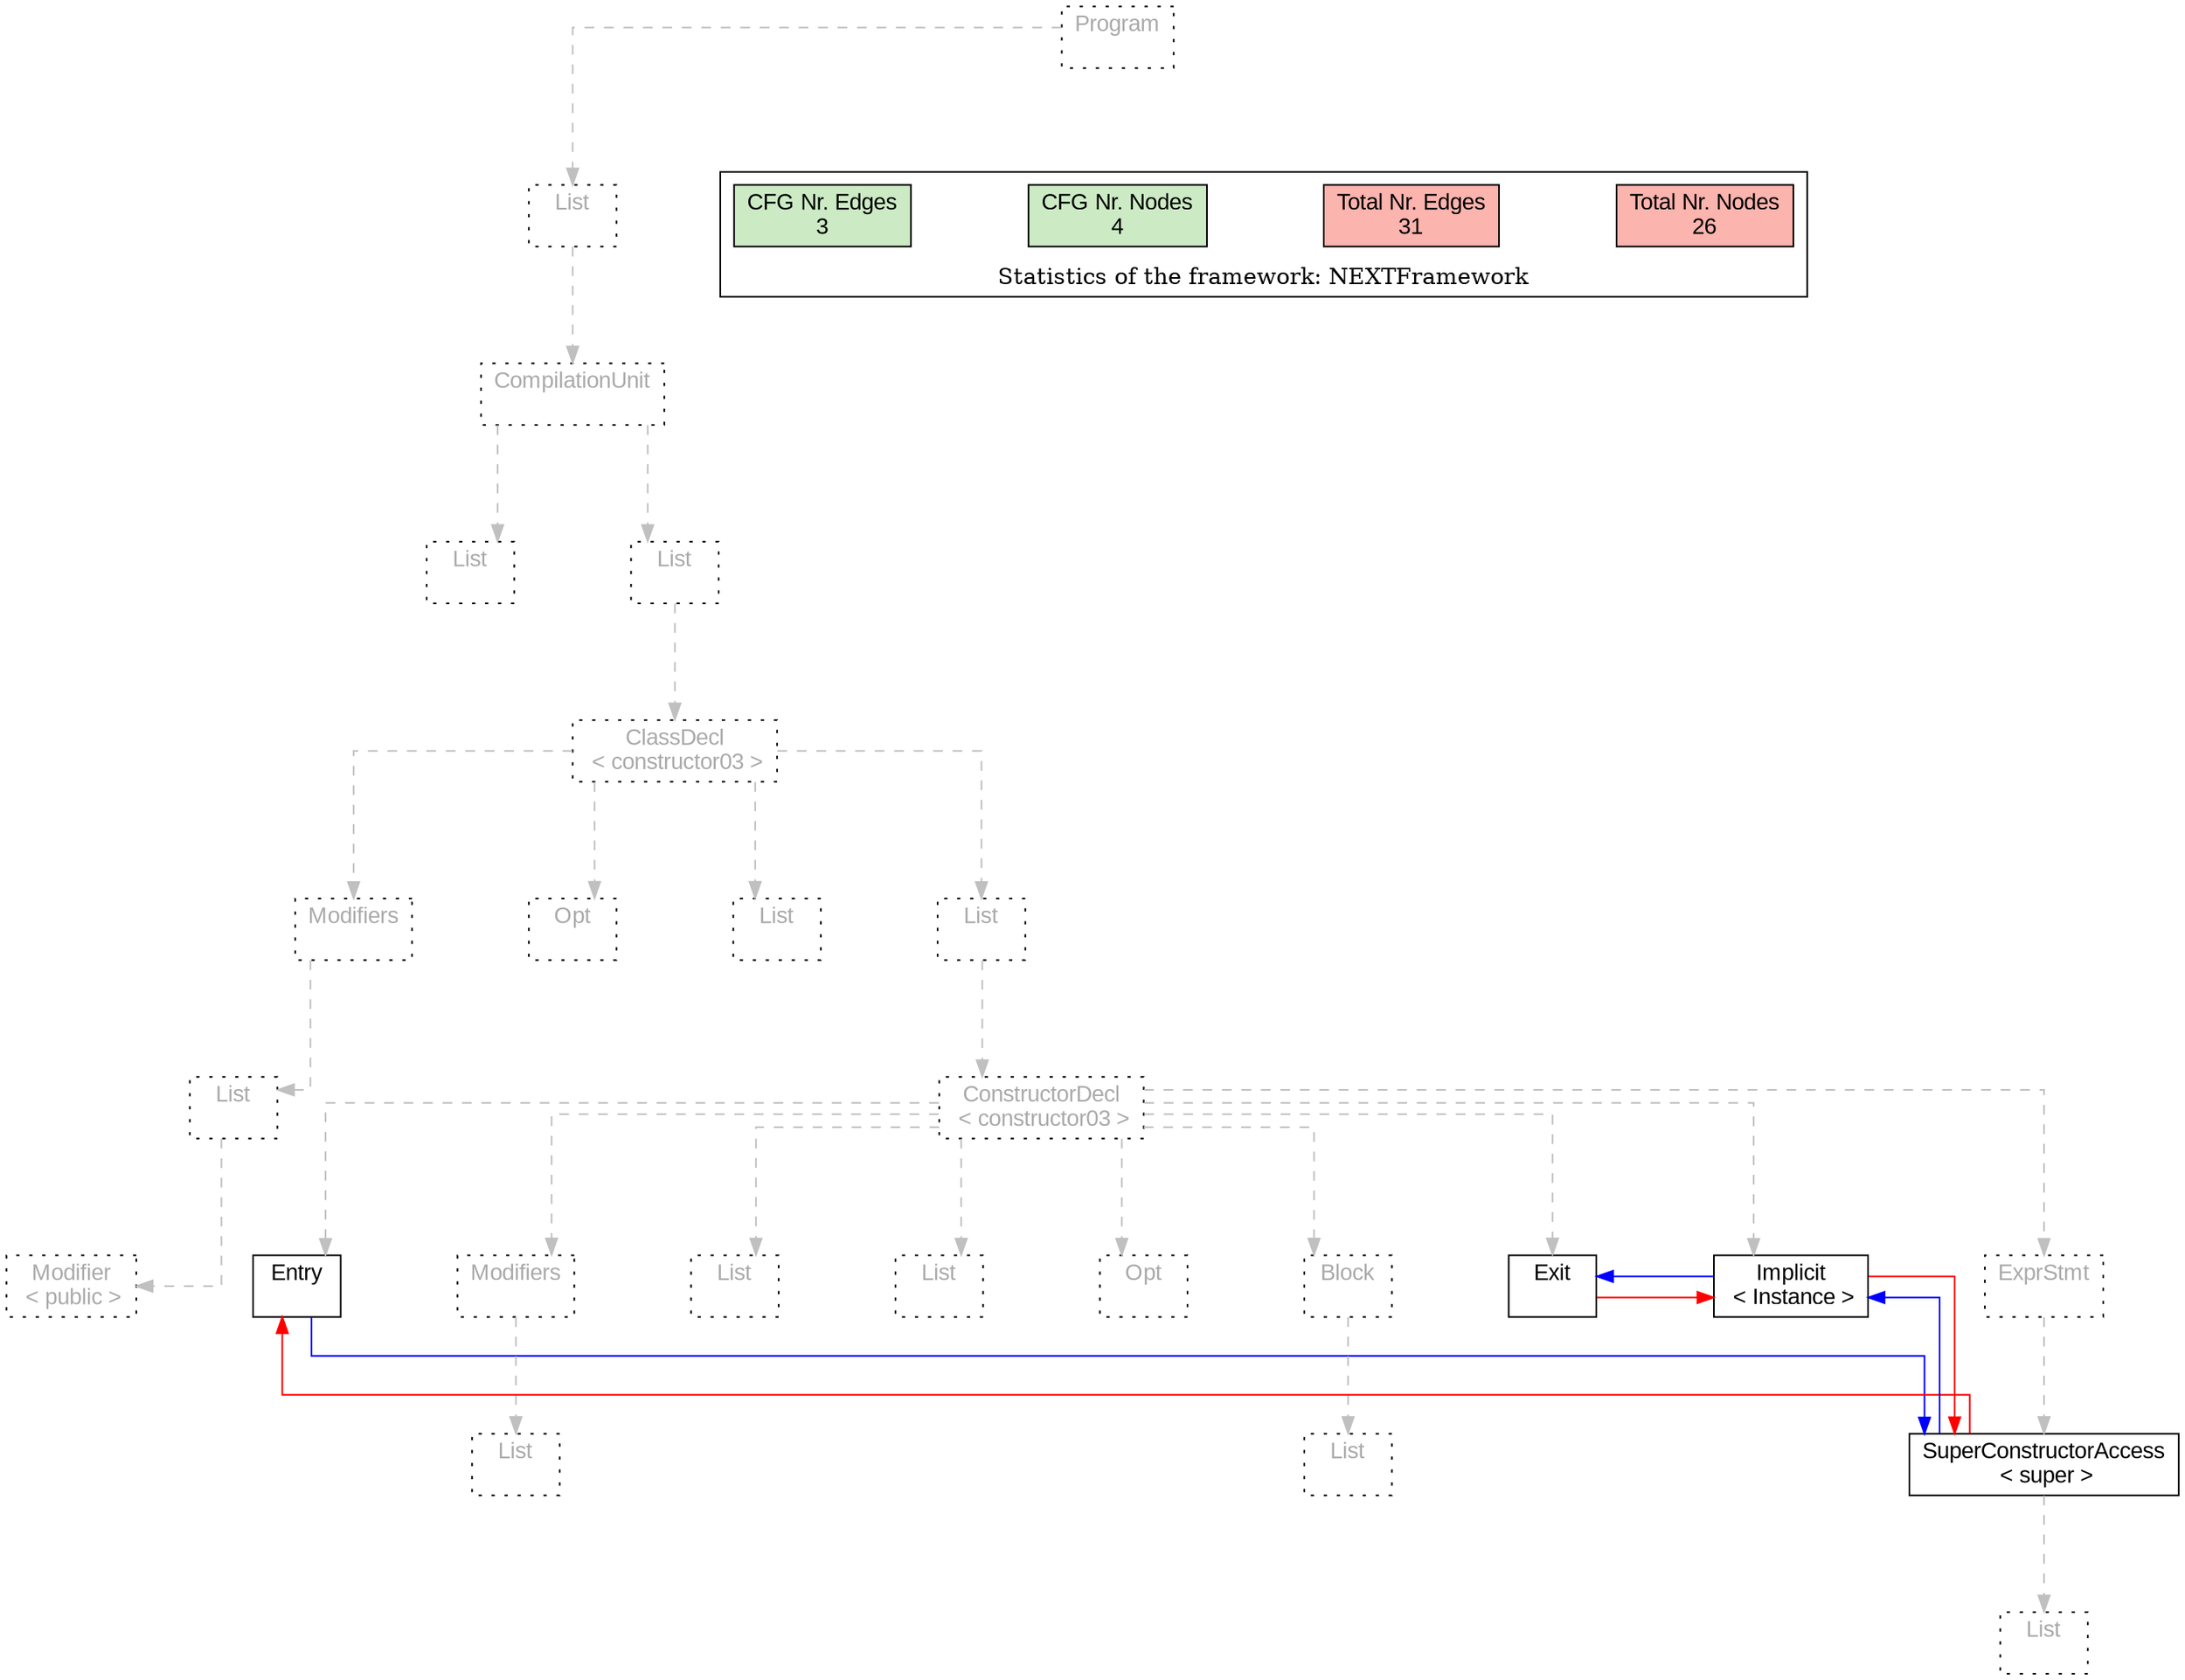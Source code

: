digraph G {
graph [splines=ortho, nodesep="1", ranksep="1"]
node [shape=rect, fontname=Arial];
{ rank = same; "Program[0]"}
{ rank = same; "List[1]"}
{ rank = same; "CompilationUnit[2]"}
{ rank = same; "List[3]"; "List[4]"}
{ rank = same; "ClassDecl[5]"}
{ rank = same; "Modifiers[6]"; "Opt[9]"; "List[10]"; "List[11]"}
{ rank = same; "List[7]"; "ConstructorDecl[12]"}
{ rank = same; "Modifier[8]"; "Entry[13]"; "Implicit[13]"; "Modifiers[13]"; "List[15]"; "List[16]"; "Opt[17]"; "Block[18]"; "Exit[13]"; "ExprStmt[20]"}
{ rank = same; "List[14]"; "List[19]"; "SuperConstructorAccess[21]"}
{ rank = same; "List[22]"}
"Program[0]" [label="Program\n ", style= dotted   fillcolor="#eeeeee" fontcolor="#aaaaaa"  ]
"List[1]" [label="List\n ", style= dotted   fillcolor="#eeeeee" fontcolor="#aaaaaa"  ]
"CompilationUnit[2]" [label="CompilationUnit\n ", style= dotted   fillcolor="#eeeeee" fontcolor="#aaaaaa"  ]
"List[3]" [label="List\n ", style= dotted   fillcolor="#eeeeee" fontcolor="#aaaaaa"  ]
"List[4]" [label="List\n ", style= dotted   fillcolor="#eeeeee" fontcolor="#aaaaaa"  ]
"ClassDecl[5]" [label="ClassDecl\n < constructor03 >", style= dotted   fillcolor="#eeeeee" fontcolor="#aaaaaa"  ]
"Modifiers[6]" [label="Modifiers\n ", style= dotted   fillcolor="#eeeeee" fontcolor="#aaaaaa"  ]
"List[7]" [label="List\n ", style= dotted   fillcolor="#eeeeee" fontcolor="#aaaaaa"  ]
"Modifier[8]" [label="Modifier\n < public >", style= dotted   fillcolor="#eeeeee" fontcolor="#aaaaaa"  ]
"Opt[9]" [label="Opt\n ", style= dotted   fillcolor="#eeeeee" fontcolor="#aaaaaa"  ]
"List[10]" [label="List\n ", style= dotted   fillcolor="#eeeeee" fontcolor="#aaaaaa"  ]
"List[11]" [label="List\n ", style= dotted   fillcolor="#eeeeee" fontcolor="#aaaaaa"  ]
"ConstructorDecl[12]" [label="ConstructorDecl\n < constructor03 >", style= dotted   fillcolor="#eeeeee" fontcolor="#aaaaaa"  ]
"Entry[13]" [label="Entry\n ", fillcolor=white   style=filled  ]
"Implicit[13]" [label="Implicit\n < Instance >", fillcolor=white   style=filled  ]
"Modifiers[13]" [label="Modifiers\n ", style= dotted   fillcolor="#eeeeee" fontcolor="#aaaaaa"  ]
"List[14]" [label="List\n ", style= dotted   fillcolor="#eeeeee" fontcolor="#aaaaaa"  ]
"List[15]" [label="List\n ", style= dotted   fillcolor="#eeeeee" fontcolor="#aaaaaa"  ]
"List[16]" [label="List\n ", style= dotted   fillcolor="#eeeeee" fontcolor="#aaaaaa"  ]
"Opt[17]" [label="Opt\n ", style= dotted   fillcolor="#eeeeee" fontcolor="#aaaaaa"  ]
"Block[18]" [label="Block\n ", style= dotted   fillcolor="#eeeeee" fontcolor="#aaaaaa"  ]
"List[19]" [label="List\n ", style= dotted   fillcolor="#eeeeee" fontcolor="#aaaaaa"  ]
"Exit[13]" [label="Exit\n ", fillcolor=white   style=filled  ]
"ExprStmt[20]" [label="ExprStmt\n ", style= dotted   fillcolor="#eeeeee" fontcolor="#aaaaaa"  ]
"SuperConstructorAccess[21]" [label="SuperConstructorAccess\n < super >", fillcolor=white   style=filled  ]
"List[22]" [label="List\n ", style= dotted   fillcolor="#eeeeee" fontcolor="#aaaaaa"  ]
"CompilationUnit[2]" -> "List[3]" [style=dashed, color=gray]
"List[7]" -> "Modifier[8]" [style=dashed, color=gray]
"Modifiers[6]" -> "List[7]" [style=dashed, color=gray]
"ClassDecl[5]" -> "Modifiers[6]" [style=dashed, color=gray]
"ClassDecl[5]" -> "Opt[9]" [style=dashed, color=gray]
"ClassDecl[5]" -> "List[10]" [style=dashed, color=gray]
"ConstructorDecl[12]" -> "Entry[13]" [style=dashed, color=gray]
"ConstructorDecl[12]" -> "Implicit[13]" [style=dashed, color=gray]
"Modifiers[13]" -> "List[14]" [style=dashed, color=gray]
"ConstructorDecl[12]" -> "Modifiers[13]" [style=dashed, color=gray]
"ConstructorDecl[12]" -> "List[15]" [style=dashed, color=gray]
"ConstructorDecl[12]" -> "List[16]" [style=dashed, color=gray]
"ConstructorDecl[12]" -> "Opt[17]" [style=dashed, color=gray]
"Block[18]" -> "List[19]" [style=dashed, color=gray]
"ConstructorDecl[12]" -> "Block[18]" [style=dashed, color=gray]
"ConstructorDecl[12]" -> "Exit[13]" [style=dashed, color=gray]
"SuperConstructorAccess[21]" -> "List[22]" [style=dashed, color=gray]
"ExprStmt[20]" -> "SuperConstructorAccess[21]" [style=dashed, color=gray]
"ConstructorDecl[12]" -> "ExprStmt[20]" [style=dashed, color=gray]
"List[11]" -> "ConstructorDecl[12]" [style=dashed, color=gray]
"ClassDecl[5]" -> "List[11]" [style=dashed, color=gray]
"List[4]" -> "ClassDecl[5]" [style=dashed, color=gray]
"CompilationUnit[2]" -> "List[4]" [style=dashed, color=gray]
"List[1]" -> "CompilationUnit[2]" [style=dashed, color=gray]
"Program[0]" -> "List[1]" [style=dashed, color=gray]
"Exit[13]" -> "Implicit[13]" [color=red, constraint=false]
"Implicit[13]" -> "Exit[13]" [color=blue, constraint=false, xlabel=" "] 
"Implicit[13]" -> "SuperConstructorAccess[21]" [color=red, constraint=false]
"SuperConstructorAccess[21]" -> "Implicit[13]" [color=blue, constraint=false, xlabel=" "] 
"SuperConstructorAccess[21]" -> "Entry[13]" [color=red, constraint=false]
"Entry[13]" -> "SuperConstructorAccess[21]" [color=blue, constraint=false, xlabel=" "] 
"List[3]" -> "List[4]" [style=invis]
"Modifiers[6]" -> "Opt[9]" -> "List[10]" -> "List[11]" [style=invis]
"Entry[13]" -> "Modifiers[13]" -> "List[15]" -> "List[16]" -> "Opt[17]" -> "Block[18]" -> "Exit[13]" [style=invis]

subgraph cluster_legend {
{node [style=filled, fillcolor=1, colorscheme="pastel13"]
Nodes [label="Total Nr. Nodes
26", fillcolor=1]
Edges [label="Total Nr. Edges
31", fillcolor=1]
NodesCFG [label="CFG Nr. Nodes
4", fillcolor=3]
EdgesCFG [label="CFG Nr. Edges
3", fillcolor=3]
Nodes-> "Program[0]" -> NodesCFG  [style="invis"]
Edges -> "Program[0]" ->EdgesCFG [style="invis"]}
label = "Statistics of the framework: NEXTFramework"
style="solid"
ranksep=0.05
nodesep=0.01
labelloc = b
len=2
}}